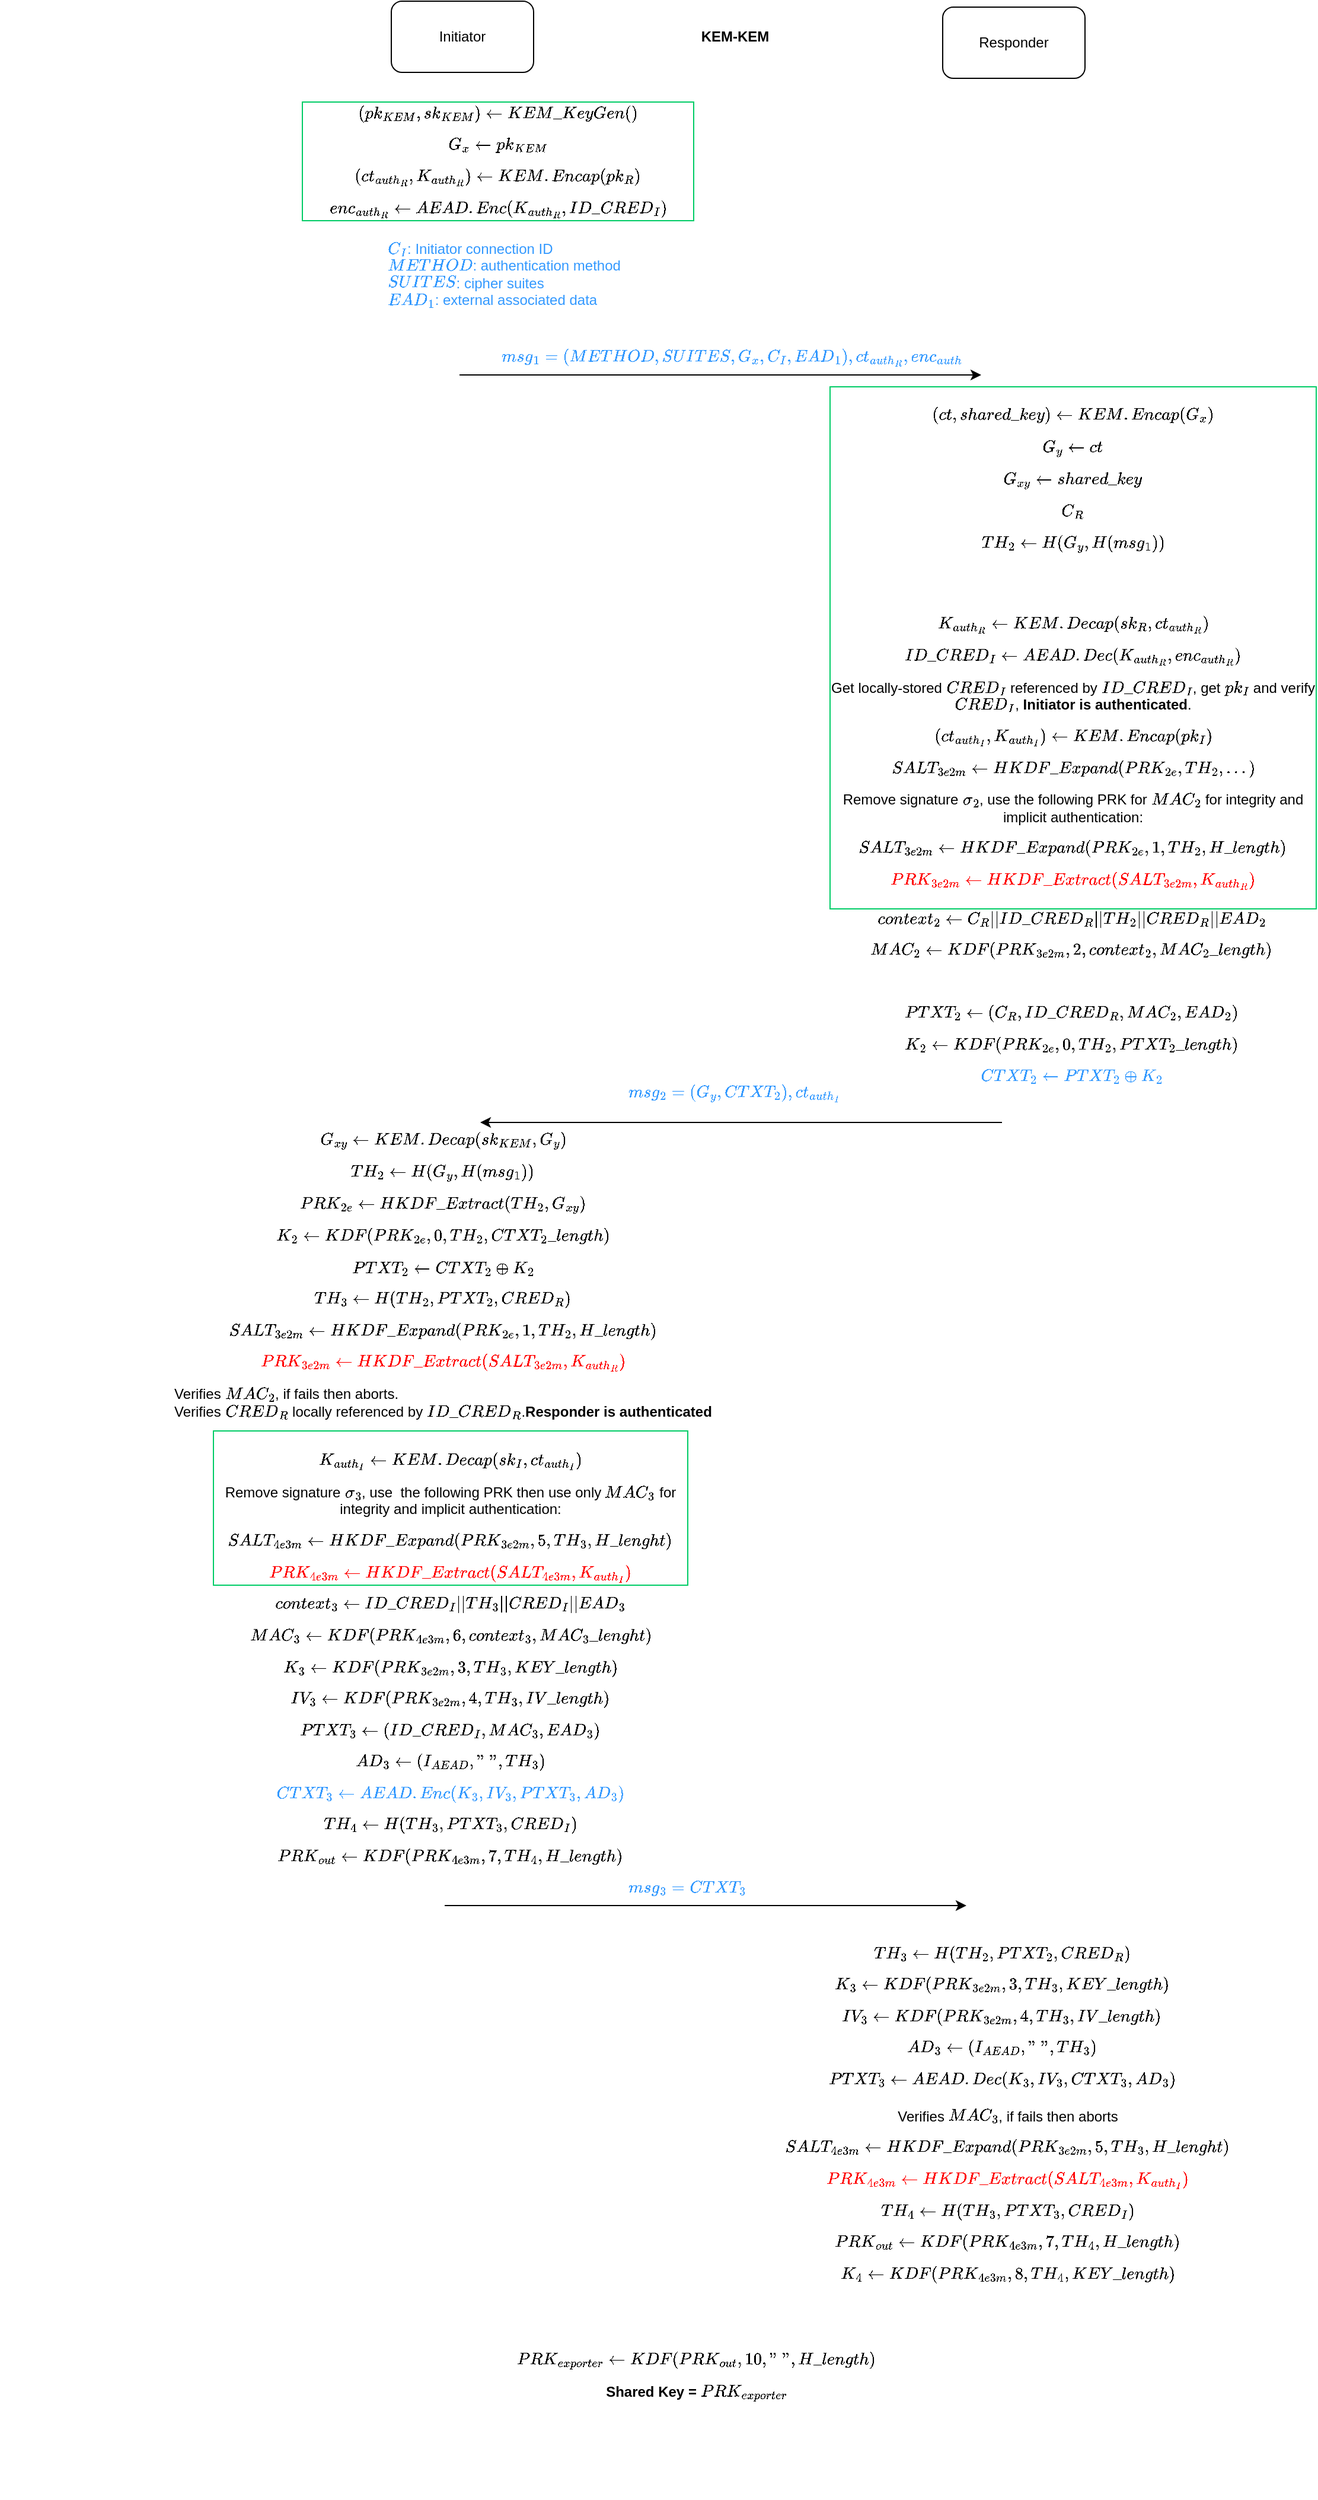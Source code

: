 <mxfile version="26.0.16">
  <diagram name="Page-1" id="XWPkccBYVVnC4Nx9CATy">
    <mxGraphModel dx="3164" dy="2282" grid="1" gridSize="10" guides="1" tooltips="1" connect="1" arrows="1" fold="1" page="1" pageScale="1" pageWidth="850" pageHeight="1100" math="1" shadow="0">
      <root>
        <mxCell id="0" />
        <mxCell id="1" parent="0" />
        <mxCell id="9YbtS8lcmKs7civO99YA-5" value="Initiator" style="rounded=1;whiteSpace=wrap;html=1;" parent="1" vertex="1">
          <mxGeometry x="85" y="-295" width="120" height="60" as="geometry" />
        </mxCell>
        <mxCell id="9YbtS8lcmKs7civO99YA-6" value="Responder" style="rounded=1;whiteSpace=wrap;html=1;" parent="1" vertex="1">
          <mxGeometry x="550" y="-290" width="120" height="60" as="geometry" />
        </mxCell>
        <mxCell id="9YbtS8lcmKs7civO99YA-7" value="&lt;b&gt;KEM-KEM&lt;/b&gt;" style="text;html=1;align=center;verticalAlign=middle;whiteSpace=wrap;rounded=0;" parent="1" vertex="1">
          <mxGeometry x="345" y="-280" width="60" height="30" as="geometry" />
        </mxCell>
        <mxCell id="9YbtS8lcmKs7civO99YA-10" value="" style="group" parent="1" vertex="1" connectable="0">
          <mxGeometry x="160" y="270" width="440" height="100" as="geometry" />
        </mxCell>
        <mxCell id="9YbtS8lcmKs7civO99YA-11" value="" style="endArrow=classic;html=1;rounded=0;" parent="9YbtS8lcmKs7civO99YA-10" edge="1">
          <mxGeometry width="50" height="50" relative="1" as="geometry">
            <mxPoint x="-17.5" y="-250" as="sourcePoint" />
            <mxPoint x="422.5" y="-250" as="targetPoint" />
          </mxGeometry>
        </mxCell>
        <mxCell id="9YbtS8lcmKs7civO99YA-12" value="&lt;span style=&quot;color: rgb(51, 153, 255);&quot;&gt;$$msg_1 = (METHOD,SUITES,G_x, C_I, EAD_1), ct_{auth_R}, enc_{auth}$$&lt;/span&gt;" style="text;html=1;align=center;verticalAlign=middle;whiteSpace=wrap;rounded=0;" parent="9YbtS8lcmKs7civO99YA-10" vertex="1">
          <mxGeometry x="87.262" y="-280" width="251.429" height="30" as="geometry" />
        </mxCell>
        <mxCell id="9YbtS8lcmKs7civO99YA-14" value="" style="group" parent="1" vertex="1" connectable="0">
          <mxGeometry x="160" y="610" width="440" height="40" as="geometry" />
        </mxCell>
        <mxCell id="9YbtS8lcmKs7civO99YA-15" value="" style="endArrow=classic;html=1;rounded=0;" parent="9YbtS8lcmKs7civO99YA-14" edge="1">
          <mxGeometry width="50" height="50" relative="1" as="geometry">
            <mxPoint x="440" y="40" as="sourcePoint" />
            <mxPoint y="40" as="targetPoint" />
            <Array as="points">
              <mxPoint x="71.628" y="40" />
            </Array>
          </mxGeometry>
        </mxCell>
        <mxCell id="9YbtS8lcmKs7civO99YA-16" value="&lt;span style=&quot;color: rgb(51, 153, 255);&quot;&gt;$$msg_2 = (G_y, CTXT_2), ct_{auth_I}$$&lt;/span&gt;" style="text;html=1;align=center;verticalAlign=middle;whiteSpace=wrap;rounded=0;" parent="9YbtS8lcmKs7civO99YA-14" vertex="1">
          <mxGeometry x="184.186" width="61.395" height="30" as="geometry" />
        </mxCell>
        <mxCell id="9YbtS8lcmKs7civO99YA-17" value="&lt;div&gt;&lt;br&gt;&lt;/div&gt;&lt;div&gt;&lt;div&gt;$$G_{xy} \leftarrow KEM.Decap(sk_{KEM}, G_y)$$&lt;/div&gt;&lt;/div&gt;&lt;div&gt;$$TH_2 \leftarrow H(G_y, H(msg_1))$$&lt;/div&gt;&lt;div align=&quot;left&quot;&gt;&lt;div&gt;$$PRK_{2e}\leftarrow HKDF\_Extract(TH_2, G_{xy})$$&lt;/div&gt;&lt;div&gt;$$K_2 \leftarrow KDF(PRK_{2e},0,TH_2,CTXT_2\_length)$$&lt;/div&gt;&lt;div&gt;$$PTXT_2 \leftarrow CTXT_2 \oplus K_2$$&lt;/div&gt;&lt;div&gt;&lt;div&gt;$$TH_3 \leftarrow H(TH_2, PTXT_2, CRED_R)$$&lt;/div&gt;&lt;div&gt;&lt;div&gt;$$SALT_{3e2m} \leftarrow HKDF\_Expand(PRK_{2e},1,TH_2, H\_length)$$&lt;/div&gt;&lt;div&gt;&lt;span style=&quot;color: light-dark(rgb(255, 0, 0), rgb(255, 255, 255));&quot;&gt;$$PRK_{3e2m} \leftarrow HKDF\_Extract(SALT_{3e2m}, K_{auth_R})$$&lt;/span&gt;&lt;/div&gt;Verifies \(MAC_2\), if fails then aborts. &lt;br&gt;&lt;/div&gt;&lt;div&gt;Verifies \(CRED_R\) locally referenced by \(ID\_CRED_R\).&lt;b&gt;Responder is authenticated&lt;/b&gt;&lt;/div&gt;&lt;br&gt;&lt;/div&gt;&lt;br&gt;&lt;/div&gt;" style="text;html=1;align=left;verticalAlign=middle;whiteSpace=wrap;rounded=0;" parent="1" vertex="1">
          <mxGeometry x="-100" y="660" width="460" height="240" as="geometry" />
        </mxCell>
        <mxCell id="9YbtS8lcmKs7civO99YA-20" value="&lt;br&gt;&lt;div align=&quot;left&quot;&gt;$$context_3 \leftarrow ID\_CRED_I || TH_3 || CRED_I || EAD_3$$&lt;/div&gt;&lt;div align=&quot;left&quot;&gt;$$MAC_3 \leftarrow KDF(PRK_{4e3m}, 6, context_3, MAC_3\_lenght)$$&lt;/div&gt;&lt;div align=&quot;left&quot;&gt;$$K_3 \leftarrow KDF(PRK_{3e2m}, 3, TH_3, KEY\_length)$$&lt;/div&gt;&lt;div align=&quot;left&quot;&gt;$$IV_3 \leftarrow KDF(PRK_{3e2m}, 4, TH_3, IV\_length)$$&lt;/div&gt;&lt;div align=&quot;left&quot;&gt;$$PTXT_3 \leftarrow (ID\_CRED_I, MAC_3, EAD_3)$$&lt;/div&gt;&lt;div align=&quot;left&quot;&gt;&lt;div align=&quot;left&quot;&gt;$$AD_3 \leftarrow (I_{AEAD}, \text{&quot; &quot;},TH_3)$$&lt;/div&gt;&lt;/div&gt;&lt;div align=&quot;left&quot;&gt;&lt;span style=&quot;color: rgb(51, 153, 255);&quot;&gt;$$CTXT_3 \leftarrow AEAD.Enc(K_3, IV_3, PTXT_3, AD_3)$$&lt;/span&gt;&lt;/div&gt;&lt;div align=&quot;left&quot;&gt;$$TH_4 \leftarrow H(TH_3, PTXT_3, CRED_I)$$&lt;/div&gt;&lt;div align=&quot;left&quot;&gt;$$PRK_{out} \leftarrow KDF(PRK_{4e3m}, 7, TH_4, H\_length)$$&lt;/div&gt;" style="text;html=1;align=center;verticalAlign=middle;whiteSpace=wrap;rounded=0;" parent="1" vertex="1">
          <mxGeometry x="-245" y="1080" width="760" height="150" as="geometry" />
        </mxCell>
        <mxCell id="9YbtS8lcmKs7civO99YA-21" value="" style="endArrow=classic;html=1;rounded=0;" parent="1" edge="1">
          <mxGeometry width="50" height="50" relative="1" as="geometry">
            <mxPoint x="130" y="1310" as="sourcePoint" />
            <mxPoint x="570" y="1310" as="targetPoint" />
          </mxGeometry>
        </mxCell>
        <mxCell id="9YbtS8lcmKs7civO99YA-22" value="&lt;span style=&quot;color: rgb(51, 153, 255);&quot;&gt;$$msg_3 = CTXT_3$$&lt;/span&gt;" style="text;html=1;align=center;verticalAlign=middle;whiteSpace=wrap;rounded=0;" parent="1" vertex="1">
          <mxGeometry x="270" y="1280" width="130" height="30" as="geometry" />
        </mxCell>
        <mxCell id="9YbtS8lcmKs7civO99YA-23" value="&lt;div&gt;$$TH_3 \leftarrow H(TH_2, PTXT_2, CRED_R)$$&lt;/div&gt;&lt;div&gt;&lt;div align=&quot;left&quot;&gt;$$K_3 \leftarrow KDF(PRK_{3e2m}, 3, TH_3, KEY\_length)$$&lt;/div&gt;&lt;div align=&quot;left&quot;&gt;$$IV_3 \leftarrow KDF(PRK_{3e2m}, 4, TH_3, IV\_length)$$&lt;/div&gt;&lt;div align=&quot;left&quot;&gt;&lt;div align=&quot;left&quot;&gt;&lt;div align=&quot;left&quot;&gt;$$AD_3 \leftarrow (I_{AEAD}, \text{&quot; &quot;},TH_3)$$&lt;/div&gt;&lt;/div&gt;&lt;/div&gt;&lt;div align=&quot;left&quot;&gt;$$PTXT_3 \leftarrow AEAD.Dec(K_3,IV_3,CTXT_3,AD_3)$$&lt;/div&gt;&lt;div align=&quot;left&quot;&gt;&lt;div&gt;&lt;br&gt;&lt;/div&gt;&lt;br&gt;&lt;/div&gt;&lt;/div&gt;&lt;div&gt;&lt;br&gt;&lt;/div&gt;" style="text;html=1;align=center;verticalAlign=middle;whiteSpace=wrap;rounded=0;" parent="1" vertex="1">
          <mxGeometry x="435" y="1410" width="330" height="30" as="geometry" />
        </mxCell>
        <mxCell id="9YbtS8lcmKs7civO99YA-26" value="&lt;div&gt;&lt;div&gt;Verifies \(MAC_3\), if fails then aborts&lt;/div&gt;&lt;div&gt;$$SALT_{4e3m} \leftarrow HKDF\_Expand(PRK_{3e2m}, 5, TH_3, H\_lenght)$$&lt;/div&gt;&lt;div&gt;&lt;span style=&quot;color: light-dark(rgb(255, 0, 0), rgb(255, 255, 255));&quot;&gt;$$PRK_{4e3m} \leftarrow HKDF\_Extract(SALT_{4e3m}, K_{auth_I})$$&lt;/span&gt;&lt;/div&gt;&lt;/div&gt;&lt;div&gt;&lt;div align=&quot;left&quot;&gt;$$TH_4 \leftarrow H(TH_3, PTXT_3, CRED_I)$$&lt;/div&gt;&lt;/div&gt;&lt;div&gt;&lt;div align=&quot;left&quot;&gt;$$PRK_{out} \leftarrow KDF(PRK_{4e3m}, 7, TH_4, H\_length)$$&lt;/div&gt;&lt;div align=&quot;left&quot;&gt;$$K_4 \leftarrow KDF(PRK_{4e3m}, 8, TH_4, KEY\_length)$$&lt;/div&gt;&lt;/div&gt;" style="text;html=1;align=center;verticalAlign=middle;whiteSpace=wrap;rounded=0;" parent="1" vertex="1">
          <mxGeometry x="450" y="1450" width="310" height="220" as="geometry" />
        </mxCell>
        <mxCell id="9YbtS8lcmKs7civO99YA-27" value="&lt;div&gt;$$PRK_{exporter} \leftarrow KDF(PRK_{out}, 10, \text{&quot; &quot;}, H\_length)$$&lt;/div&gt;&lt;div&gt;&lt;b&gt;Shared Key = \(PRK_{exporter}\)&lt;/b&gt;&lt;/div&gt;" style="text;html=1;align=center;verticalAlign=middle;whiteSpace=wrap;rounded=0;" parent="1" vertex="1">
          <mxGeometry x="160" y="1590" width="365" height="220" as="geometry" />
        </mxCell>
        <mxCell id="9YbtS8lcmKs7civO99YA-29" value="&lt;div align=&quot;left&quot;&gt;&lt;span style=&quot;color: rgb(51, 153, 255);&quot;&gt;\(C_I\): Initiator connection ID&lt;/span&gt;&lt;/div&gt;&lt;div align=&quot;left&quot;&gt;&lt;span style=&quot;color: rgb(51, 153, 255);&quot;&gt;\(METHOD\): authentication method&lt;/span&gt;&lt;/div&gt;&lt;div align=&quot;left&quot;&gt;&lt;span style=&quot;color: rgb(51, 153, 255);&quot;&gt;\(SUITES\): cipher suites&lt;/span&gt;&lt;/div&gt;&lt;div align=&quot;left&quot;&gt;&lt;span style=&quot;color: rgb(51, 153, 255);&quot;&gt;\(EAD_1\): external associated data&lt;/span&gt;&lt;/div&gt;" style="text;html=1;align=left;verticalAlign=middle;whiteSpace=wrap;rounded=0;" parent="1" vertex="1">
          <mxGeometry x="80" y="-90" width="300" height="50" as="geometry" />
        </mxCell>
        <mxCell id="9YbtS8lcmKs7civO99YA-31" value="&lt;br&gt;&lt;div align=&quot;right&quot;&gt;&lt;br&gt;&lt;/div&gt;&lt;div align=&quot;right&quot;&gt;$$context_2 \leftarrow C_R||ID\_CRED_R||TH_2||CRED_R||EAD_2$$&lt;/div&gt;&lt;div align=&quot;right&quot;&gt;$$MAC_2 \leftarrow KDF(PRK_{3e2m},2,context_2,MAC_2\_length )$$&lt;/div&gt;&lt;div align=&quot;right&quot;&gt;&lt;br&gt;&lt;/div&gt;&lt;div align=&quot;right&quot;&gt;$$PTXT_2 \leftarrow (C_R, ID\_CRED_R, MAC_2, EAD_2)$$&lt;/div&gt;&lt;div align=&quot;right&quot;&gt;$$K_2 \leftarrow KDF(PRK_{2e},0,TH_2,PTXT_2\_length)$$&lt;/div&gt;&lt;div align=&quot;right&quot;&gt;&lt;span style=&quot;color: rgb(51, 153, 255);&quot;&gt;$$CTXT_2 \leftarrow PTXT_2 \oplus K_2$$&lt;/span&gt;&lt;/div&gt;" style="text;html=1;align=right;verticalAlign=middle;whiteSpace=wrap;rounded=0;" parent="1" vertex="1">
          <mxGeometry x="490" y="380" width="340" height="300" as="geometry" />
        </mxCell>
        <mxCell id="9YbtS8lcmKs7civO99YA-35" value="&lt;div&gt;&lt;div&gt;$$(pk_{KEM},sk_{KEM}) \leftarrow KEM\_KeyGen()$$&lt;/div&gt;&lt;div&gt;$$G_x \leftarrow pk_{KEM}$$&lt;/div&gt;&lt;/div&gt;&lt;div&gt;$$(ct_{auth_R}, K_{auth_R}) \leftarrow KEM.Encap(pk_R)$$&lt;/div&gt;&lt;div&gt;$$enc_{auth_R} \leftarrow AEAD.Enc(K_{auth_R}, ID\_CRED_I) $$&lt;/div&gt;" style="text;html=1;align=center;verticalAlign=middle;whiteSpace=wrap;rounded=0;strokeColor=#00CC66;" parent="1" vertex="1">
          <mxGeometry x="10" y="-210" width="330" height="100" as="geometry" />
        </mxCell>
        <mxCell id="9YbtS8lcmKs7civO99YA-36" value="&lt;div&gt;&lt;br&gt;&lt;/div&gt;&lt;div&gt;$$K_{auth_I} \leftarrow KEM.Decap(sk_I, ct_{auth_I})$$&lt;/div&gt;&lt;div&gt;Remove signature \(\sigma_3\), use&amp;nbsp; the following PRK then use only \(MAC_3\) for integrity and implicit authentication:&lt;/div&gt;&lt;div&gt;$$SALT_{4e3m} \leftarrow HKDF\_Expand(PRK_{3e2m}, 5, TH_3, H\_lenght)$$&lt;/div&gt;&lt;div&gt;&lt;span style=&quot;color: light-dark(rgb(255, 0, 0), rgb(255, 255, 255));&quot;&gt;$$PRK_{4e3m} \leftarrow HKDF\_Extract(SALT_{4e3m}, K_{auth_I})$$&lt;/span&gt;&lt;/div&gt;" style="text;html=1;align=center;verticalAlign=middle;whiteSpace=wrap;rounded=0;strokeColor=#00CC66;" parent="1" vertex="1">
          <mxGeometry x="-65" y="910" width="400" height="130" as="geometry" />
        </mxCell>
        <mxCell id="9YbtS8lcmKs7civO99YA-38" value="&lt;div&gt;&lt;div&gt;$$(ct,shared\_key) \leftarrow KEM.Encap(G_x)$$&lt;/div&gt;&lt;div&gt;$$G_y \leftarrow ct$$&lt;/div&gt;&lt;div&gt;$$G_{xy} \leftarrow shared\_key$$&lt;/div&gt;&lt;div&gt;$$C_R$$&lt;div align=&quot;right&quot;&gt;$$TH_2 \leftarrow H(G_y, H(msg_1))$$&lt;/div&gt;&lt;br&gt;&lt;/div&gt;&lt;br&gt;&lt;/div&gt;&lt;div&gt;$$K_{auth_R} \leftarrow KEM.Decap(sk_R, ct_{auth_R})$$&lt;/div&gt;&lt;div&gt;$$ID\_CRED_I \leftarrow AEAD.Dec(K_{auth_R}, enc_{auth_R})$$&lt;/div&gt;&lt;div&gt;Get locally-stored \(CRED_I\) referenced by \(ID\_CRED_I\), get \(pk_I\) and verify \(CRED_I\), &lt;b&gt;Initiator is authenticated&lt;/b&gt;.&lt;/div&gt;&lt;div&gt;$$(ct_{auth_I}, K_{auth_I}) \leftarrow KEM.Encap(pk_I)$$&lt;/div&gt;&lt;div&gt;$$SALT_{3e2m} \leftarrow HKDF\_Expand(PRK_{2e}, TH_2, ...)$$&lt;/div&gt;&lt;div&gt;Remove signature \(\sigma_2\), use the following PRK for \(MAC_2\) for integrity and implicit authentication:&lt;/div&gt;&lt;div&gt;$$SALT_{3e2m} \leftarrow HKDF\_Expand(PRK_{2e},1,TH_2, H\_length)$$&lt;/div&gt;&lt;div&gt;&lt;span style=&quot;color: light-dark(rgb(255, 0, 0), rgb(255, 255, 255));&quot;&gt;$$PRK_{3e2m} \leftarrow HKDF\_Extract(SALT_{3e2m}, K_{auth_R})$$&lt;/span&gt;&lt;/div&gt;" style="text;html=1;align=center;verticalAlign=middle;whiteSpace=wrap;rounded=0;strokeColor=#00CC66;" parent="1" vertex="1">
          <mxGeometry x="455" y="30" width="410" height="440" as="geometry" />
        </mxCell>
      </root>
    </mxGraphModel>
  </diagram>
</mxfile>
